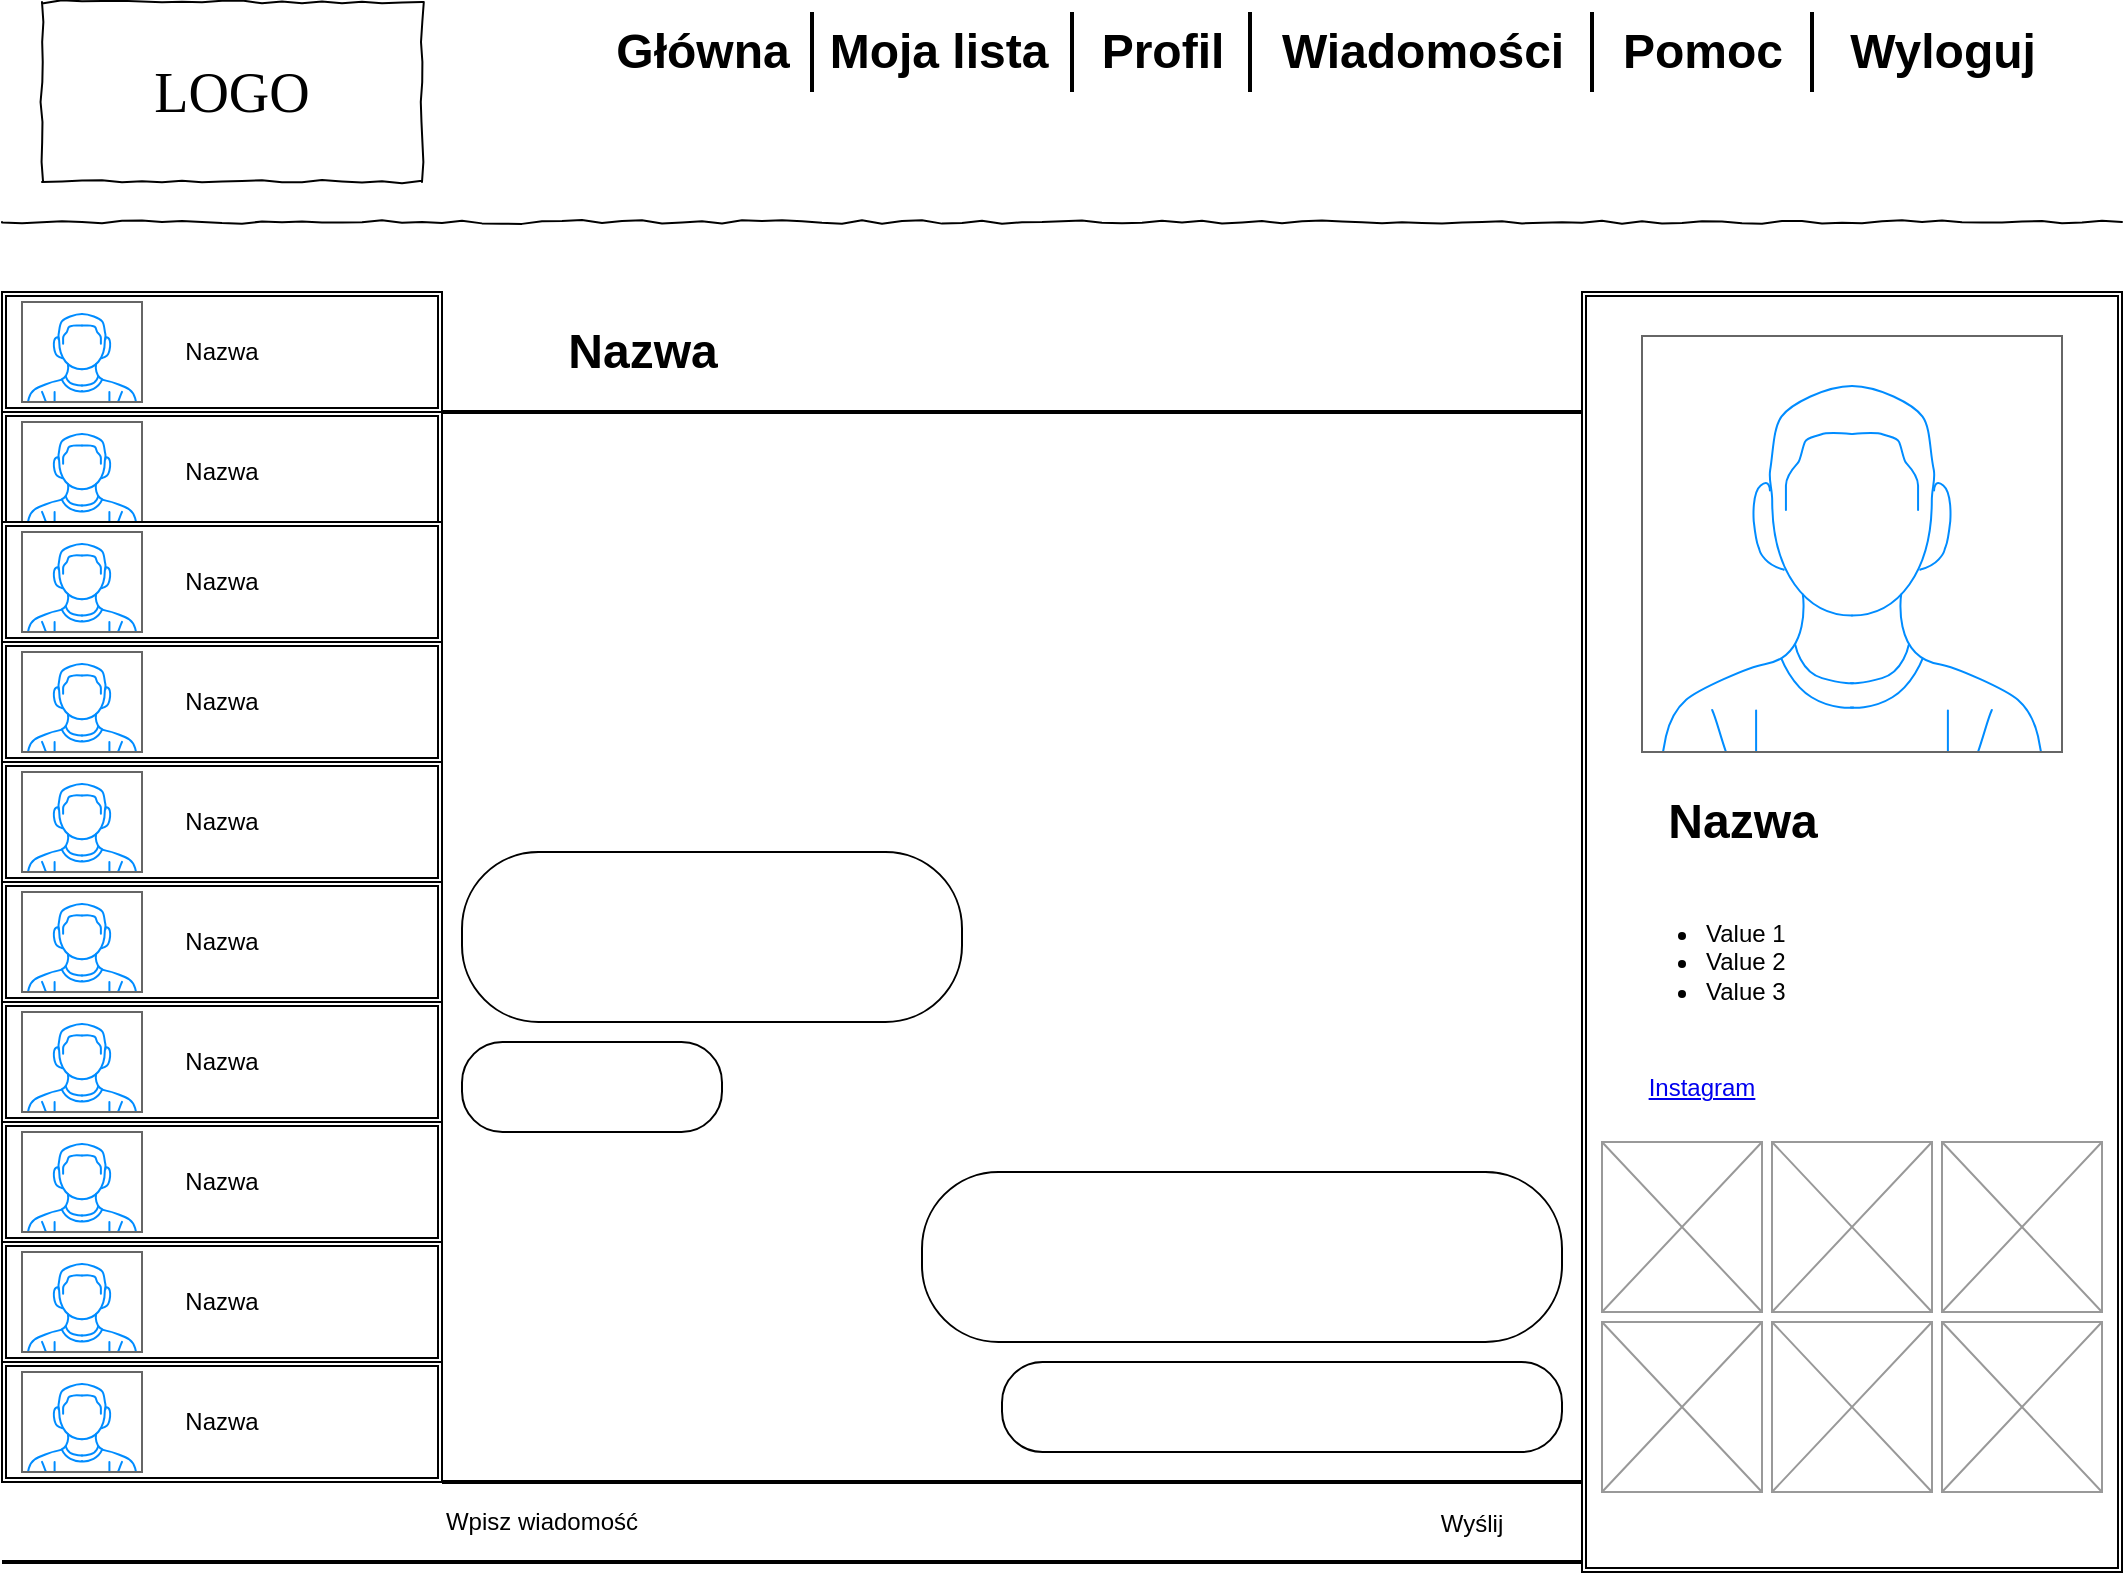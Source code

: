 <mxfile version="12.2.9" type="google" pages="1"><diagram name="Page-1" id="03018318-947c-dd8e-b7a3-06fadd420f32"><mxGraphModel dx="1248" dy="669" grid="1" gridSize="10" guides="1" tooltips="1" connect="1" arrows="1" fold="1" page="1" pageScale="1" pageWidth="1100" pageHeight="850" background="#ffffff" math="0" shadow="0"><root><mxCell id="0"/><mxCell id="1" parent="0"/><mxCell id="677b7b8949515195-2" value="LOGO" style="whiteSpace=wrap;html=1;rounded=0;shadow=0;labelBackgroundColor=none;strokeWidth=1;fontFamily=Verdana;fontSize=28;align=center;comic=1;" parent="1" vertex="1"><mxGeometry x="40" y="35" width="190" height="90" as="geometry"/></mxCell><mxCell id="677b7b8949515195-9" value="" style="line;strokeWidth=1;html=1;rounded=0;shadow=0;labelBackgroundColor=none;fillColor=none;fontFamily=Verdana;fontSize=14;fontColor=#000000;align=center;comic=1;" parent="1" vertex="1"><mxGeometry x="20" y="140" width="1060" height="10" as="geometry"/></mxCell><mxCell id="H24oAswE-nDqqUjg88xL-31" value="Profil" style="text;strokeColor=none;fillColor=none;html=1;fontSize=24;fontStyle=1;verticalAlign=middle;align=center;" vertex="1" parent="1"><mxGeometry x="550" y="40" width="100" height="40" as="geometry"/></mxCell><mxCell id="H24oAswE-nDqqUjg88xL-32" value="Wiadomości" style="text;strokeColor=none;fillColor=none;html=1;fontSize=24;fontStyle=1;verticalAlign=middle;align=center;" vertex="1" parent="1"><mxGeometry x="680" y="40" width="100" height="40" as="geometry"/></mxCell><mxCell id="H24oAswE-nDqqUjg88xL-33" value="Pomoc" style="text;strokeColor=none;fillColor=none;html=1;fontSize=24;fontStyle=1;verticalAlign=middle;align=center;" vertex="1" parent="1"><mxGeometry x="820" y="40" width="100" height="40" as="geometry"/></mxCell><mxCell id="H24oAswE-nDqqUjg88xL-34" value="Wyloguj" style="text;strokeColor=none;fillColor=none;html=1;fontSize=24;fontStyle=1;verticalAlign=middle;align=center;" vertex="1" parent="1"><mxGeometry x="940" y="40" width="100" height="40" as="geometry"/></mxCell><mxCell id="H24oAswE-nDqqUjg88xL-37" value="" style="line;strokeWidth=2;direction=south;html=1;" vertex="1" parent="1"><mxGeometry x="639" y="40" width="10" height="40" as="geometry"/></mxCell><mxCell id="H24oAswE-nDqqUjg88xL-39" value="" style="line;strokeWidth=2;direction=south;html=1;" vertex="1" parent="1"><mxGeometry x="810" y="40" width="10" height="40" as="geometry"/></mxCell><mxCell id="H24oAswE-nDqqUjg88xL-40" value="" style="line;strokeWidth=2;direction=south;html=1;" vertex="1" parent="1"><mxGeometry x="920" y="40" width="10" height="40" as="geometry"/></mxCell><mxCell id="H24oAswE-nDqqUjg88xL-41" value="" style="line;strokeWidth=2;direction=south;html=1;" vertex="1" parent="1"><mxGeometry x="550" y="40" width="10" height="40" as="geometry"/></mxCell><mxCell id="H24oAswE-nDqqUjg88xL-42" value="Moja lista" style="text;strokeColor=none;fillColor=none;html=1;fontSize=24;fontStyle=1;verticalAlign=middle;align=center;" vertex="1" parent="1"><mxGeometry x="437.5" y="40" width="100" height="40" as="geometry"/></mxCell><mxCell id="H24oAswE-nDqqUjg88xL-43" value="" style="line;strokeWidth=2;direction=south;html=1;" vertex="1" parent="1"><mxGeometry x="280" y="40" width="290" height="40" as="geometry"/></mxCell><mxCell id="H24oAswE-nDqqUjg88xL-44" value="Główna" style="text;strokeColor=none;fillColor=none;html=1;fontSize=24;fontStyle=1;verticalAlign=middle;align=center;" vertex="1" parent="1"><mxGeometry x="320" y="40" width="100" height="40" as="geometry"/></mxCell><mxCell id="H24oAswE-nDqqUjg88xL-76" value="Nazwa" style="shape=ext;double=1;rounded=0;whiteSpace=wrap;html=1;" vertex="1" parent="1"><mxGeometry x="20" y="180" width="220" height="60" as="geometry"/></mxCell><mxCell id="H24oAswE-nDqqUjg88xL-77" value="" style="verticalLabelPosition=bottom;shadow=0;dashed=0;align=center;html=1;verticalAlign=top;strokeWidth=1;shape=mxgraph.mockup.containers.userMale;strokeColor=#666666;strokeColor2=#008cff;" vertex="1" parent="1"><mxGeometry x="30" y="185" width="60" height="50" as="geometry"/></mxCell><mxCell id="H24oAswE-nDqqUjg88xL-78" value="Nazwa" style="shape=ext;double=1;rounded=0;whiteSpace=wrap;html=1;" vertex="1" parent="1"><mxGeometry x="20" y="240" width="220" height="60" as="geometry"/></mxCell><mxCell id="H24oAswE-nDqqUjg88xL-79" value="" style="verticalLabelPosition=bottom;shadow=0;dashed=0;align=center;html=1;verticalAlign=top;strokeWidth=1;shape=mxgraph.mockup.containers.userMale;strokeColor=#666666;strokeColor2=#008cff;" vertex="1" parent="1"><mxGeometry x="30" y="245" width="60" height="50" as="geometry"/></mxCell><mxCell id="H24oAswE-nDqqUjg88xL-80" value="Nazwa" style="shape=ext;double=1;rounded=0;whiteSpace=wrap;html=1;" vertex="1" parent="1"><mxGeometry x="20" y="295" width="220" height="60" as="geometry"/></mxCell><mxCell id="H24oAswE-nDqqUjg88xL-81" value="" style="verticalLabelPosition=bottom;shadow=0;dashed=0;align=center;html=1;verticalAlign=top;strokeWidth=1;shape=mxgraph.mockup.containers.userMale;strokeColor=#666666;strokeColor2=#008cff;" vertex="1" parent="1"><mxGeometry x="30" y="300" width="60" height="50" as="geometry"/></mxCell><mxCell id="H24oAswE-nDqqUjg88xL-82" value="Nazwa" style="shape=ext;double=1;rounded=0;whiteSpace=wrap;html=1;" vertex="1" parent="1"><mxGeometry x="20" y="355" width="220" height="60" as="geometry"/></mxCell><mxCell id="H24oAswE-nDqqUjg88xL-83" value="" style="verticalLabelPosition=bottom;shadow=0;dashed=0;align=center;html=1;verticalAlign=top;strokeWidth=1;shape=mxgraph.mockup.containers.userMale;strokeColor=#666666;strokeColor2=#008cff;" vertex="1" parent="1"><mxGeometry x="30" y="360" width="60" height="50" as="geometry"/></mxCell><mxCell id="H24oAswE-nDqqUjg88xL-84" value="Nazwa" style="shape=ext;double=1;rounded=0;whiteSpace=wrap;html=1;" vertex="1" parent="1"><mxGeometry x="20" y="415" width="220" height="60" as="geometry"/></mxCell><mxCell id="H24oAswE-nDqqUjg88xL-85" value="" style="verticalLabelPosition=bottom;shadow=0;dashed=0;align=center;html=1;verticalAlign=top;strokeWidth=1;shape=mxgraph.mockup.containers.userMale;strokeColor=#666666;strokeColor2=#008cff;" vertex="1" parent="1"><mxGeometry x="30" y="420" width="60" height="50" as="geometry"/></mxCell><mxCell id="H24oAswE-nDqqUjg88xL-86" value="Nazwa" style="shape=ext;double=1;rounded=0;whiteSpace=wrap;html=1;" vertex="1" parent="1"><mxGeometry x="20" y="475" width="220" height="60" as="geometry"/></mxCell><mxCell id="H24oAswE-nDqqUjg88xL-87" value="" style="verticalLabelPosition=bottom;shadow=0;dashed=0;align=center;html=1;verticalAlign=top;strokeWidth=1;shape=mxgraph.mockup.containers.userMale;strokeColor=#666666;strokeColor2=#008cff;" vertex="1" parent="1"><mxGeometry x="30" y="480" width="60" height="50" as="geometry"/></mxCell><mxCell id="H24oAswE-nDqqUjg88xL-88" value="Nazwa" style="shape=ext;double=1;rounded=0;whiteSpace=wrap;html=1;" vertex="1" parent="1"><mxGeometry x="20" y="535" width="220" height="60" as="geometry"/></mxCell><mxCell id="H24oAswE-nDqqUjg88xL-89" value="" style="verticalLabelPosition=bottom;shadow=0;dashed=0;align=center;html=1;verticalAlign=top;strokeWidth=1;shape=mxgraph.mockup.containers.userMale;strokeColor=#666666;strokeColor2=#008cff;" vertex="1" parent="1"><mxGeometry x="30" y="540" width="60" height="50" as="geometry"/></mxCell><mxCell id="H24oAswE-nDqqUjg88xL-90" value="Nazwa" style="shape=ext;double=1;rounded=0;whiteSpace=wrap;html=1;" vertex="1" parent="1"><mxGeometry x="20" y="595" width="220" height="60" as="geometry"/></mxCell><mxCell id="H24oAswE-nDqqUjg88xL-91" value="" style="verticalLabelPosition=bottom;shadow=0;dashed=0;align=center;html=1;verticalAlign=top;strokeWidth=1;shape=mxgraph.mockup.containers.userMale;strokeColor=#666666;strokeColor2=#008cff;" vertex="1" parent="1"><mxGeometry x="30" y="600" width="60" height="50" as="geometry"/></mxCell><mxCell id="H24oAswE-nDqqUjg88xL-92" value="Nazwa" style="shape=ext;double=1;rounded=0;whiteSpace=wrap;html=1;" vertex="1" parent="1"><mxGeometry x="20" y="655" width="220" height="60" as="geometry"/></mxCell><mxCell id="H24oAswE-nDqqUjg88xL-93" value="" style="verticalLabelPosition=bottom;shadow=0;dashed=0;align=center;html=1;verticalAlign=top;strokeWidth=1;shape=mxgraph.mockup.containers.userMale;strokeColor=#666666;strokeColor2=#008cff;" vertex="1" parent="1"><mxGeometry x="30" y="660" width="60" height="50" as="geometry"/></mxCell><mxCell id="H24oAswE-nDqqUjg88xL-94" value="Nazwa" style="shape=ext;double=1;rounded=0;whiteSpace=wrap;html=1;" vertex="1" parent="1"><mxGeometry x="20" y="715" width="220" height="60" as="geometry"/></mxCell><mxCell id="H24oAswE-nDqqUjg88xL-95" value="" style="verticalLabelPosition=bottom;shadow=0;dashed=0;align=center;html=1;verticalAlign=top;strokeWidth=1;shape=mxgraph.mockup.containers.userMale;strokeColor=#666666;strokeColor2=#008cff;" vertex="1" parent="1"><mxGeometry x="30" y="720" width="60" height="50" as="geometry"/></mxCell><mxCell id="H24oAswE-nDqqUjg88xL-96" value="" style="line;strokeWidth=2;html=1;" vertex="1" parent="1"><mxGeometry x="240" y="235" width="570" height="10" as="geometry"/></mxCell><mxCell id="H24oAswE-nDqqUjg88xL-97" value="" style="shape=ext;double=1;rounded=0;whiteSpace=wrap;html=1;" vertex="1" parent="1"><mxGeometry x="810" y="180" width="270" height="640" as="geometry"/></mxCell><mxCell id="H24oAswE-nDqqUjg88xL-99" value="Nazwa" style="text;strokeColor=none;fillColor=none;html=1;fontSize=24;fontStyle=1;verticalAlign=middle;align=center;" vertex="1" parent="1"><mxGeometry x="290" y="190" width="100" height="40" as="geometry"/></mxCell><mxCell id="H24oAswE-nDqqUjg88xL-101" value="" style="verticalLabelPosition=bottom;shadow=0;dashed=0;align=center;html=1;verticalAlign=top;strokeWidth=1;shape=mxgraph.mockup.containers.userMale;strokeColor=#666666;strokeColor2=#008cff;" vertex="1" parent="1"><mxGeometry x="840" y="202" width="210" height="208" as="geometry"/></mxCell><mxCell id="H24oAswE-nDqqUjg88xL-102" value="Nazwa" style="text;strokeColor=none;fillColor=none;html=1;fontSize=24;fontStyle=1;verticalAlign=middle;align=center;" vertex="1" parent="1"><mxGeometry x="840" y="425" width="100" height="40" as="geometry"/></mxCell><mxCell id="H24oAswE-nDqqUjg88xL-105" value="" style="line;strokeWidth=2;html=1;" vertex="1" parent="1"><mxGeometry x="240" y="770" width="570" height="10" as="geometry"/></mxCell><mxCell id="H24oAswE-nDqqUjg88xL-106" value="" style="line;strokeWidth=2;html=1;" vertex="1" parent="1"><mxGeometry x="20" y="810" width="790" height="10" as="geometry"/></mxCell><mxCell id="H24oAswE-nDqqUjg88xL-110" value="Wpisz wiadomość" style="text;html=1;strokeColor=none;fillColor=none;align=center;verticalAlign=middle;whiteSpace=wrap;rounded=0;" vertex="1" parent="1"><mxGeometry x="190" y="787.5" width="200" height="15" as="geometry"/></mxCell><mxCell id="H24oAswE-nDqqUjg88xL-113" value="Wyślij" style="text;html=1;strokeColor=none;fillColor=none;align=center;verticalAlign=middle;whiteSpace=wrap;rounded=0;" vertex="1" parent="1"><mxGeometry x="720" y="788" width="70" height="15" as="geometry"/></mxCell><mxCell id="H24oAswE-nDqqUjg88xL-116" value="" style="rounded=1;whiteSpace=wrap;html=1;arcSize=45;" vertex="1" parent="1"><mxGeometry x="250" y="555" width="130" height="45" as="geometry"/></mxCell><mxCell id="H24oAswE-nDqqUjg88xL-117" value="" style="rounded=1;whiteSpace=wrap;html=1;arcSize=45;" vertex="1" parent="1"><mxGeometry x="520" y="715" width="280" height="45" as="geometry"/></mxCell><mxCell id="H24oAswE-nDqqUjg88xL-118" value="" style="rounded=1;whiteSpace=wrap;html=1;arcSize=45;" vertex="1" parent="1"><mxGeometry x="480" y="620" width="320" height="85" as="geometry"/></mxCell><mxCell id="H24oAswE-nDqqUjg88xL-119" value="" style="rounded=1;whiteSpace=wrap;html=1;arcSize=45;" vertex="1" parent="1"><mxGeometry x="250" y="460" width="250" height="85" as="geometry"/></mxCell><mxCell id="H24oAswE-nDqqUjg88xL-120" value="&lt;ul&gt;&lt;li&gt;Value 1&lt;/li&gt;&lt;li&gt;Value 2&lt;/li&gt;&lt;li&gt;Value 3&lt;/li&gt;&lt;/ul&gt;" style="text;strokeColor=none;fillColor=none;html=1;whiteSpace=wrap;verticalAlign=middle;overflow=hidden;" vertex="1" parent="1"><mxGeometry x="830" y="475" width="100" height="80" as="geometry"/></mxCell><UserObject label="Instagram&lt;br&gt;" link="https://www.draw.io" id="H24oAswE-nDqqUjg88xL-121"><mxCell style="text;html=1;strokeColor=none;fillColor=none;whiteSpace=wrap;align=center;verticalAlign=middle;fontColor=#0000EE;fontStyle=4;" vertex="1" parent="1"><mxGeometry x="840" y="557.5" width="60" height="40" as="geometry"/></mxCell></UserObject><mxCell id="H24oAswE-nDqqUjg88xL-125" value="" style="verticalLabelPosition=bottom;shadow=0;dashed=0;align=center;html=1;verticalAlign=top;strokeWidth=1;shape=mxgraph.mockup.graphics.simpleIcon;strokeColor=#999999;" vertex="1" parent="1"><mxGeometry x="820" y="605" width="80" height="85" as="geometry"/></mxCell><mxCell id="H24oAswE-nDqqUjg88xL-126" value="" style="verticalLabelPosition=bottom;shadow=0;dashed=0;align=center;html=1;verticalAlign=top;strokeWidth=1;shape=mxgraph.mockup.graphics.simpleIcon;strokeColor=#999999;" vertex="1" parent="1"><mxGeometry x="905" y="605" width="80" height="85" as="geometry"/></mxCell><mxCell id="H24oAswE-nDqqUjg88xL-127" value="" style="verticalLabelPosition=bottom;shadow=0;dashed=0;align=center;html=1;verticalAlign=top;strokeWidth=1;shape=mxgraph.mockup.graphics.simpleIcon;strokeColor=#999999;" vertex="1" parent="1"><mxGeometry x="990" y="605" width="80" height="85" as="geometry"/></mxCell><mxCell id="H24oAswE-nDqqUjg88xL-128" value="" style="verticalLabelPosition=bottom;shadow=0;dashed=0;align=center;html=1;verticalAlign=top;strokeWidth=1;shape=mxgraph.mockup.graphics.simpleIcon;strokeColor=#999999;" vertex="1" parent="1"><mxGeometry x="820" y="695" width="80" height="85" as="geometry"/></mxCell><mxCell id="H24oAswE-nDqqUjg88xL-129" value="" style="verticalLabelPosition=bottom;shadow=0;dashed=0;align=center;html=1;verticalAlign=top;strokeWidth=1;shape=mxgraph.mockup.graphics.simpleIcon;strokeColor=#999999;" vertex="1" parent="1"><mxGeometry x="905" y="695" width="80" height="85" as="geometry"/></mxCell><mxCell id="H24oAswE-nDqqUjg88xL-130" value="" style="verticalLabelPosition=bottom;shadow=0;dashed=0;align=center;html=1;verticalAlign=top;strokeWidth=1;shape=mxgraph.mockup.graphics.simpleIcon;strokeColor=#999999;" vertex="1" parent="1"><mxGeometry x="990" y="695" width="80" height="85" as="geometry"/></mxCell></root></mxGraphModel></diagram></mxfile>